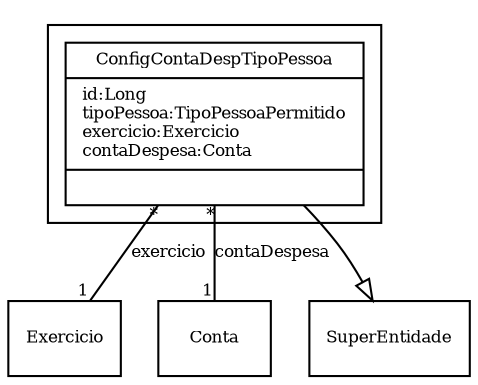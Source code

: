 digraph G{
fontname = "Times-Roman"
fontsize = 8

node [
        fontname = "Times-Roman"
        fontsize = 8
        shape = "record"
]

edge [
        fontname = "Times-Roman"
        fontsize = 8
]

subgraph clusterCONFIGURACAO_CONTA_DE_DESPESATIPO_DE_PESSOA
{
ConfigContaDespTipoPessoa [label = "{ConfigContaDespTipoPessoa|id:Long\ltipoPessoa:TipoPessoaPermitido\lexercicio:Exercicio\lcontaDespesa:Conta\l|\l}"]
}
edge [arrowhead = "none" headlabel = "1" taillabel = "*"] ConfigContaDespTipoPessoa -> Exercicio [label = "exercicio"]
edge [arrowhead = "none" headlabel = "1" taillabel = "*"] ConfigContaDespTipoPessoa -> Conta [label = "contaDespesa"]
edge [ arrowhead = "empty" headlabel = "" taillabel = ""] ConfigContaDespTipoPessoa -> SuperEntidade
}
